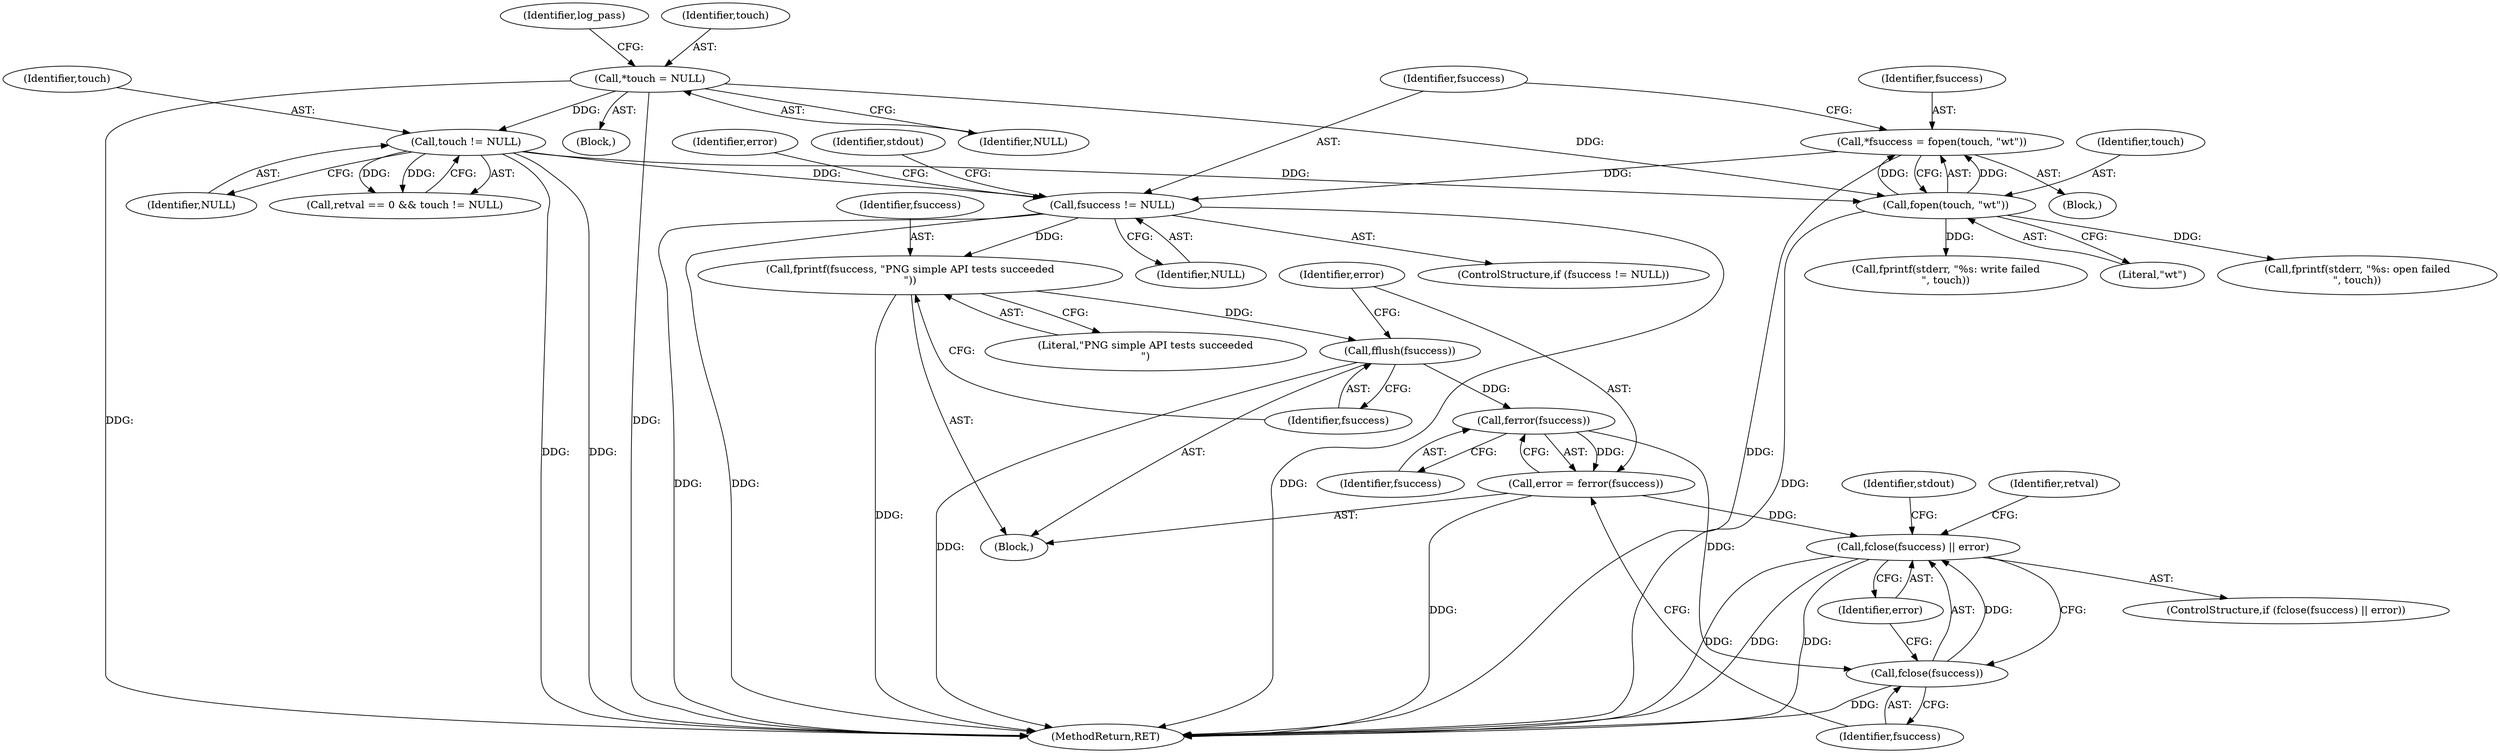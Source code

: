 digraph "0_Android_9d4853418ab2f754c2b63e091c29c5529b8b86ca_29@API" {
"1000517" [label="(Call,fprintf(fsuccess, \"PNG simple API tests succeeded\n\"))"];
"1000509" [label="(Call,fsuccess != NULL)"];
"1000503" [label="(Call,*fsuccess = fopen(touch, \"wt\"))"];
"1000505" [label="(Call,fopen(touch, \"wt\"))"];
"1000116" [label="(Call,*touch = NULL)"];
"1000498" [label="(Call,touch != NULL)"];
"1000520" [label="(Call,fflush(fsuccess))"];
"1000524" [label="(Call,ferror(fsuccess))"];
"1000522" [label="(Call,error = ferror(fsuccess))"];
"1000527" [label="(Call,fclose(fsuccess) || error)"];
"1000528" [label="(Call,fclose(fsuccess))"];
"1000498" [label="(Call,touch != NULL)"];
"1000500" [label="(Identifier,NULL)"];
"1000534" [label="(Call,fprintf(stderr, \"%s: write failed\n\", touch))"];
"1000116" [label="(Call,*touch = NULL)"];
"1000499" [label="(Identifier,touch)"];
"1000510" [label="(Identifier,fsuccess)"];
"1000512" [label="(Block,)"];
"1000121" [label="(Identifier,log_pass)"];
"1000530" [label="(Identifier,error)"];
"1000501" [label="(Block,)"];
"1000526" [label="(ControlStructure,if (fclose(fsuccess) || error))"];
"1000544" [label="(Call,fprintf(stderr, \"%s: open failed\n\", touch))"];
"1000552" [label="(MethodReturn,RET)"];
"1000519" [label="(Literal,\"PNG simple API tests succeeded\n\")"];
"1000109" [label="(Block,)"];
"1000524" [label="(Call,ferror(fsuccess))"];
"1000508" [label="(ControlStructure,if (fsuccess != NULL))"];
"1000520" [label="(Call,fflush(fsuccess))"];
"1000503" [label="(Call,*fsuccess = fopen(touch, \"wt\"))"];
"1000506" [label="(Identifier,touch)"];
"1000117" [label="(Identifier,touch)"];
"1000522" [label="(Call,error = ferror(fsuccess))"];
"1000529" [label="(Identifier,fsuccess)"];
"1000118" [label="(Identifier,NULL)"];
"1000511" [label="(Identifier,NULL)"];
"1000528" [label="(Call,fclose(fsuccess))"];
"1000517" [label="(Call,fprintf(fsuccess, \"PNG simple API tests succeeded\n\"))"];
"1000504" [label="(Identifier,fsuccess)"];
"1000507" [label="(Literal,\"wt\")"];
"1000527" [label="(Call,fclose(fsuccess) || error)"];
"1000533" [label="(Identifier,stdout)"];
"1000525" [label="(Identifier,fsuccess)"];
"1000551" [label="(Identifier,retval)"];
"1000523" [label="(Identifier,error)"];
"1000521" [label="(Identifier,fsuccess)"];
"1000509" [label="(Call,fsuccess != NULL)"];
"1000543" [label="(Identifier,stdout)"];
"1000494" [label="(Call,retval == 0 && touch != NULL)"];
"1000518" [label="(Identifier,fsuccess)"];
"1000515" [label="(Identifier,error)"];
"1000505" [label="(Call,fopen(touch, \"wt\"))"];
"1000517" -> "1000512"  [label="AST: "];
"1000517" -> "1000519"  [label="CFG: "];
"1000518" -> "1000517"  [label="AST: "];
"1000519" -> "1000517"  [label="AST: "];
"1000521" -> "1000517"  [label="CFG: "];
"1000517" -> "1000552"  [label="DDG: "];
"1000509" -> "1000517"  [label="DDG: "];
"1000517" -> "1000520"  [label="DDG: "];
"1000509" -> "1000508"  [label="AST: "];
"1000509" -> "1000511"  [label="CFG: "];
"1000510" -> "1000509"  [label="AST: "];
"1000511" -> "1000509"  [label="AST: "];
"1000515" -> "1000509"  [label="CFG: "];
"1000543" -> "1000509"  [label="CFG: "];
"1000509" -> "1000552"  [label="DDG: "];
"1000509" -> "1000552"  [label="DDG: "];
"1000509" -> "1000552"  [label="DDG: "];
"1000503" -> "1000509"  [label="DDG: "];
"1000498" -> "1000509"  [label="DDG: "];
"1000503" -> "1000501"  [label="AST: "];
"1000503" -> "1000505"  [label="CFG: "];
"1000504" -> "1000503"  [label="AST: "];
"1000505" -> "1000503"  [label="AST: "];
"1000510" -> "1000503"  [label="CFG: "];
"1000503" -> "1000552"  [label="DDG: "];
"1000505" -> "1000503"  [label="DDG: "];
"1000505" -> "1000503"  [label="DDG: "];
"1000505" -> "1000507"  [label="CFG: "];
"1000506" -> "1000505"  [label="AST: "];
"1000507" -> "1000505"  [label="AST: "];
"1000505" -> "1000552"  [label="DDG: "];
"1000116" -> "1000505"  [label="DDG: "];
"1000498" -> "1000505"  [label="DDG: "];
"1000505" -> "1000534"  [label="DDG: "];
"1000505" -> "1000544"  [label="DDG: "];
"1000116" -> "1000109"  [label="AST: "];
"1000116" -> "1000118"  [label="CFG: "];
"1000117" -> "1000116"  [label="AST: "];
"1000118" -> "1000116"  [label="AST: "];
"1000121" -> "1000116"  [label="CFG: "];
"1000116" -> "1000552"  [label="DDG: "];
"1000116" -> "1000552"  [label="DDG: "];
"1000116" -> "1000498"  [label="DDG: "];
"1000498" -> "1000494"  [label="AST: "];
"1000498" -> "1000500"  [label="CFG: "];
"1000499" -> "1000498"  [label="AST: "];
"1000500" -> "1000498"  [label="AST: "];
"1000494" -> "1000498"  [label="CFG: "];
"1000498" -> "1000552"  [label="DDG: "];
"1000498" -> "1000552"  [label="DDG: "];
"1000498" -> "1000494"  [label="DDG: "];
"1000498" -> "1000494"  [label="DDG: "];
"1000520" -> "1000512"  [label="AST: "];
"1000520" -> "1000521"  [label="CFG: "];
"1000521" -> "1000520"  [label="AST: "];
"1000523" -> "1000520"  [label="CFG: "];
"1000520" -> "1000552"  [label="DDG: "];
"1000520" -> "1000524"  [label="DDG: "];
"1000524" -> "1000522"  [label="AST: "];
"1000524" -> "1000525"  [label="CFG: "];
"1000525" -> "1000524"  [label="AST: "];
"1000522" -> "1000524"  [label="CFG: "];
"1000524" -> "1000522"  [label="DDG: "];
"1000524" -> "1000528"  [label="DDG: "];
"1000522" -> "1000512"  [label="AST: "];
"1000523" -> "1000522"  [label="AST: "];
"1000529" -> "1000522"  [label="CFG: "];
"1000522" -> "1000552"  [label="DDG: "];
"1000522" -> "1000527"  [label="DDG: "];
"1000527" -> "1000526"  [label="AST: "];
"1000527" -> "1000528"  [label="CFG: "];
"1000527" -> "1000530"  [label="CFG: "];
"1000528" -> "1000527"  [label="AST: "];
"1000530" -> "1000527"  [label="AST: "];
"1000533" -> "1000527"  [label="CFG: "];
"1000551" -> "1000527"  [label="CFG: "];
"1000527" -> "1000552"  [label="DDG: "];
"1000527" -> "1000552"  [label="DDG: "];
"1000527" -> "1000552"  [label="DDG: "];
"1000528" -> "1000527"  [label="DDG: "];
"1000528" -> "1000529"  [label="CFG: "];
"1000529" -> "1000528"  [label="AST: "];
"1000530" -> "1000528"  [label="CFG: "];
"1000528" -> "1000552"  [label="DDG: "];
}
